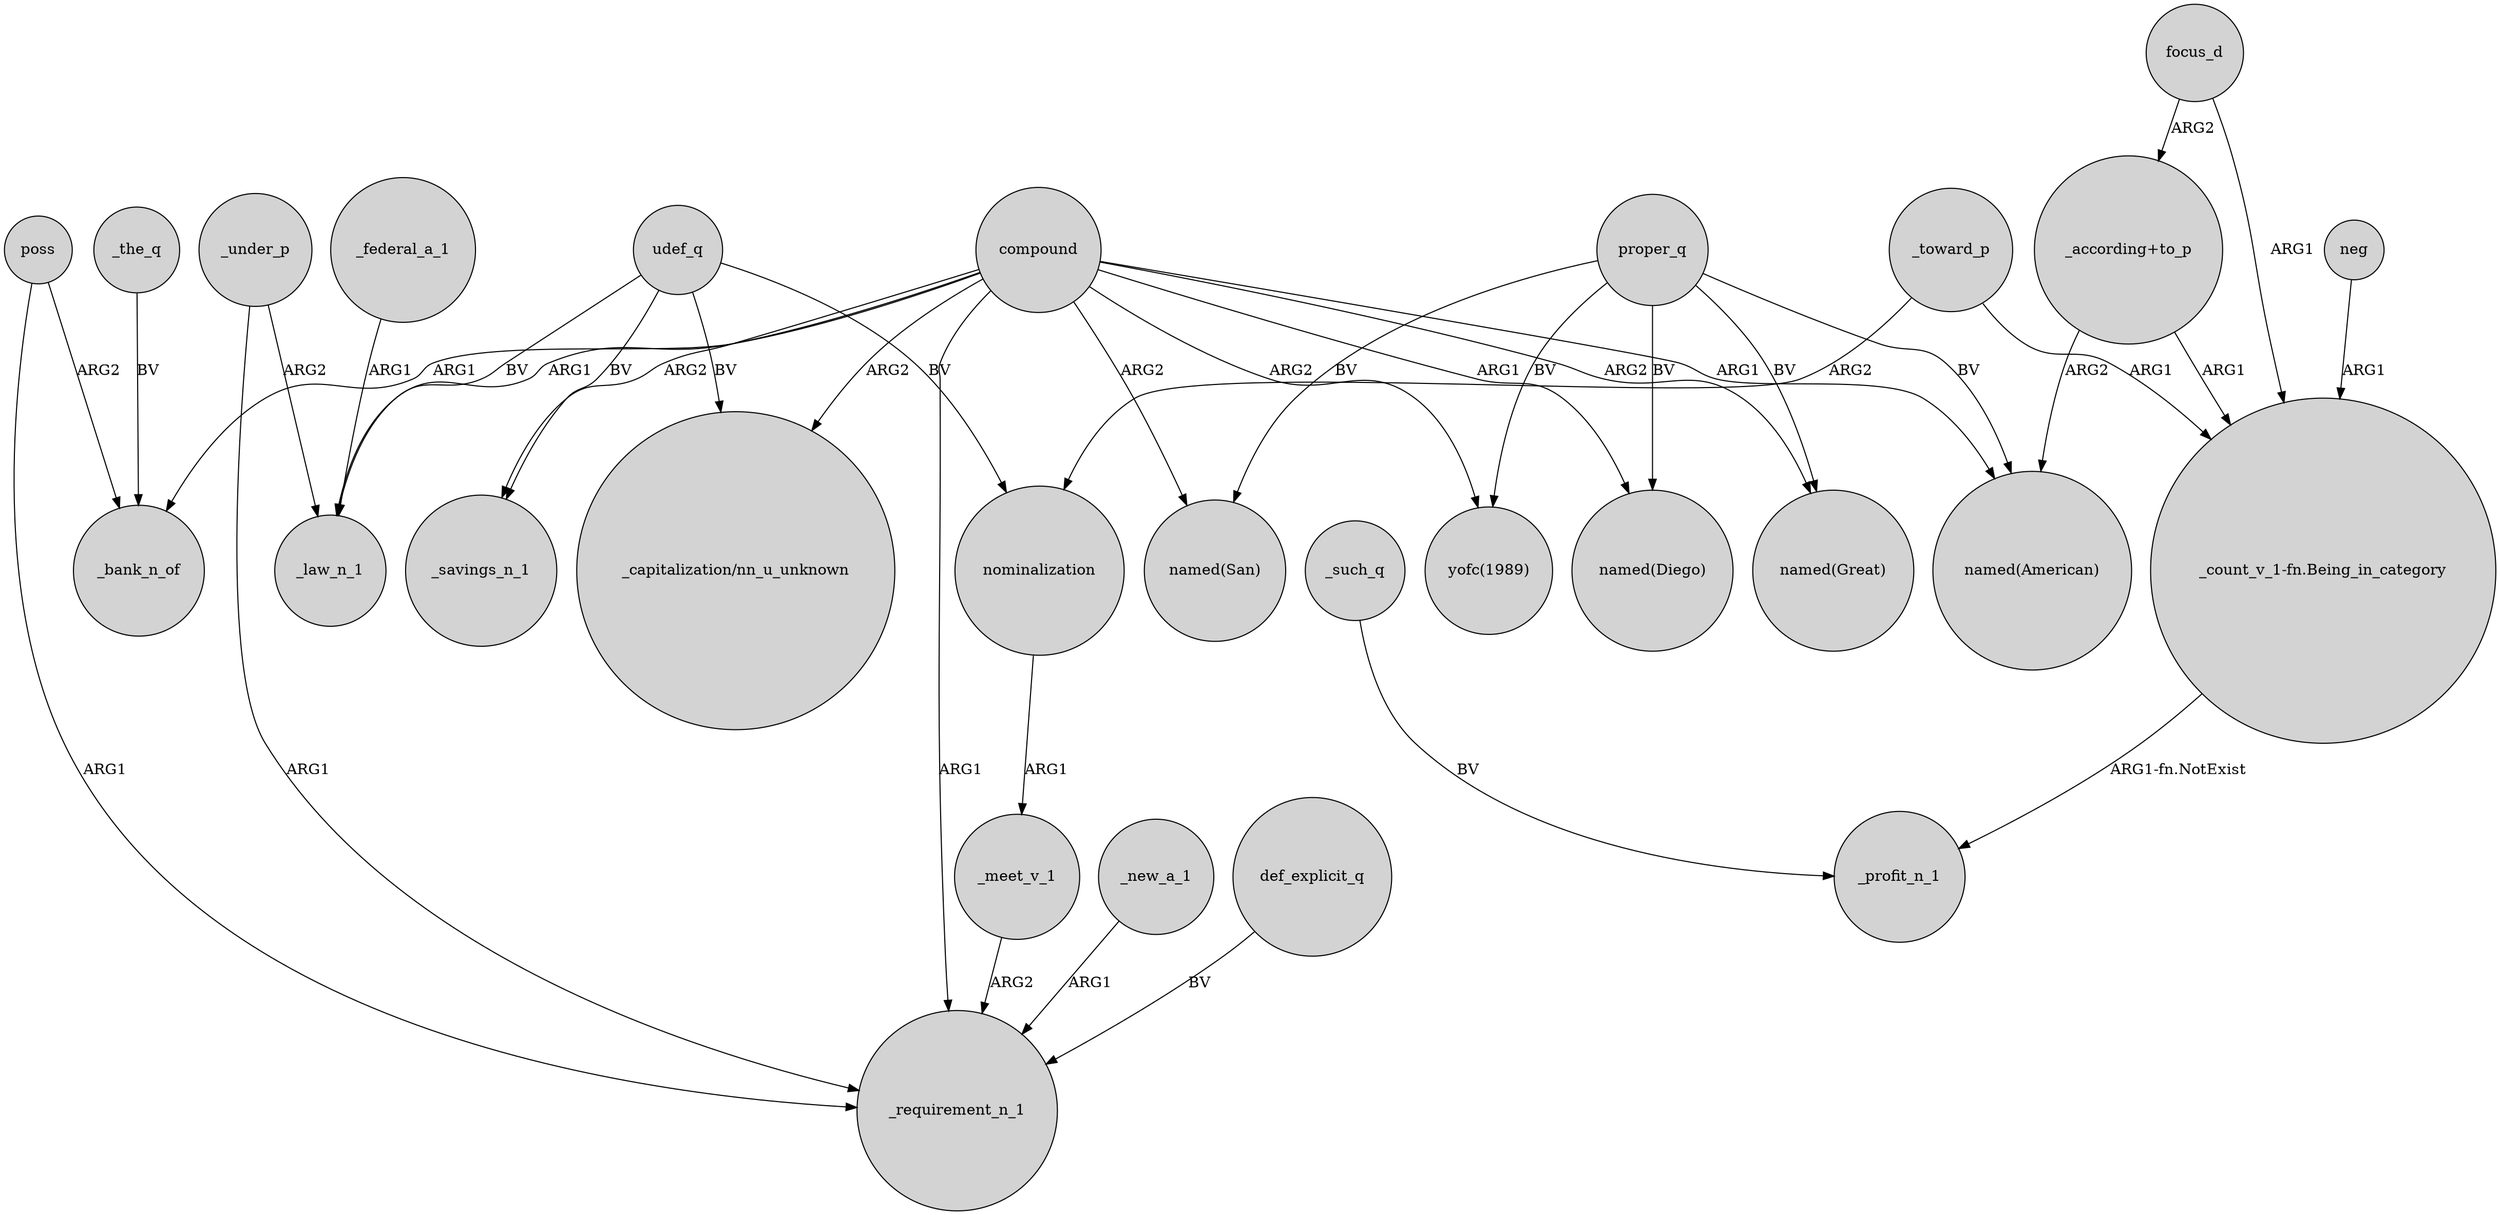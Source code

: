 digraph {
	node [shape=circle style=filled]
	poss -> _bank_n_of [label=ARG2]
	compound -> "_capitalization/nn_u_unknown" [label=ARG2]
	"_according+to_p" -> "_count_v_1-fn.Being_in_category" [label=ARG1]
	proper_q -> "named(Diego)" [label=BV]
	proper_q -> "named(American)" [label=BV]
	compound -> "named(San)" [label=ARG2]
	"_count_v_1-fn.Being_in_category" -> _profit_n_1 [label="ARG1-fn.NotExist"]
	_meet_v_1 -> _requirement_n_1 [label=ARG2]
	compound -> "named(American)" [label=ARG1]
	compound -> _savings_n_1 [label=ARG2]
	compound -> _bank_n_of [label=ARG1]
	udef_q -> _savings_n_1 [label=BV]
	udef_q -> _law_n_1 [label=BV]
	_toward_p -> nominalization [label=ARG2]
	compound -> "named(Great)" [label=ARG2]
	_under_p -> _requirement_n_1 [label=ARG1]
	proper_q -> "yofc(1989)" [label=BV]
	neg -> "_count_v_1-fn.Being_in_category" [label=ARG1]
	_the_q -> _bank_n_of [label=BV]
	focus_d -> "_count_v_1-fn.Being_in_category" [label=ARG1]
	proper_q -> "named(Great)" [label=BV]
	compound -> "named(Diego)" [label=ARG1]
	_new_a_1 -> _requirement_n_1 [label=ARG1]
	udef_q -> nominalization [label=BV]
	focus_d -> "_according+to_p" [label=ARG2]
	poss -> _requirement_n_1 [label=ARG1]
	nominalization -> _meet_v_1 [label=ARG1]
	compound -> _requirement_n_1 [label=ARG1]
	_federal_a_1 -> _law_n_1 [label=ARG1]
	"_according+to_p" -> "named(American)" [label=ARG2]
	_such_q -> _profit_n_1 [label=BV]
	proper_q -> "named(San)" [label=BV]
	compound -> _law_n_1 [label=ARG1]
	def_explicit_q -> _requirement_n_1 [label=BV]
	udef_q -> "_capitalization/nn_u_unknown" [label=BV]
	compound -> "yofc(1989)" [label=ARG2]
	_toward_p -> "_count_v_1-fn.Being_in_category" [label=ARG1]
	_under_p -> _law_n_1 [label=ARG2]
}
